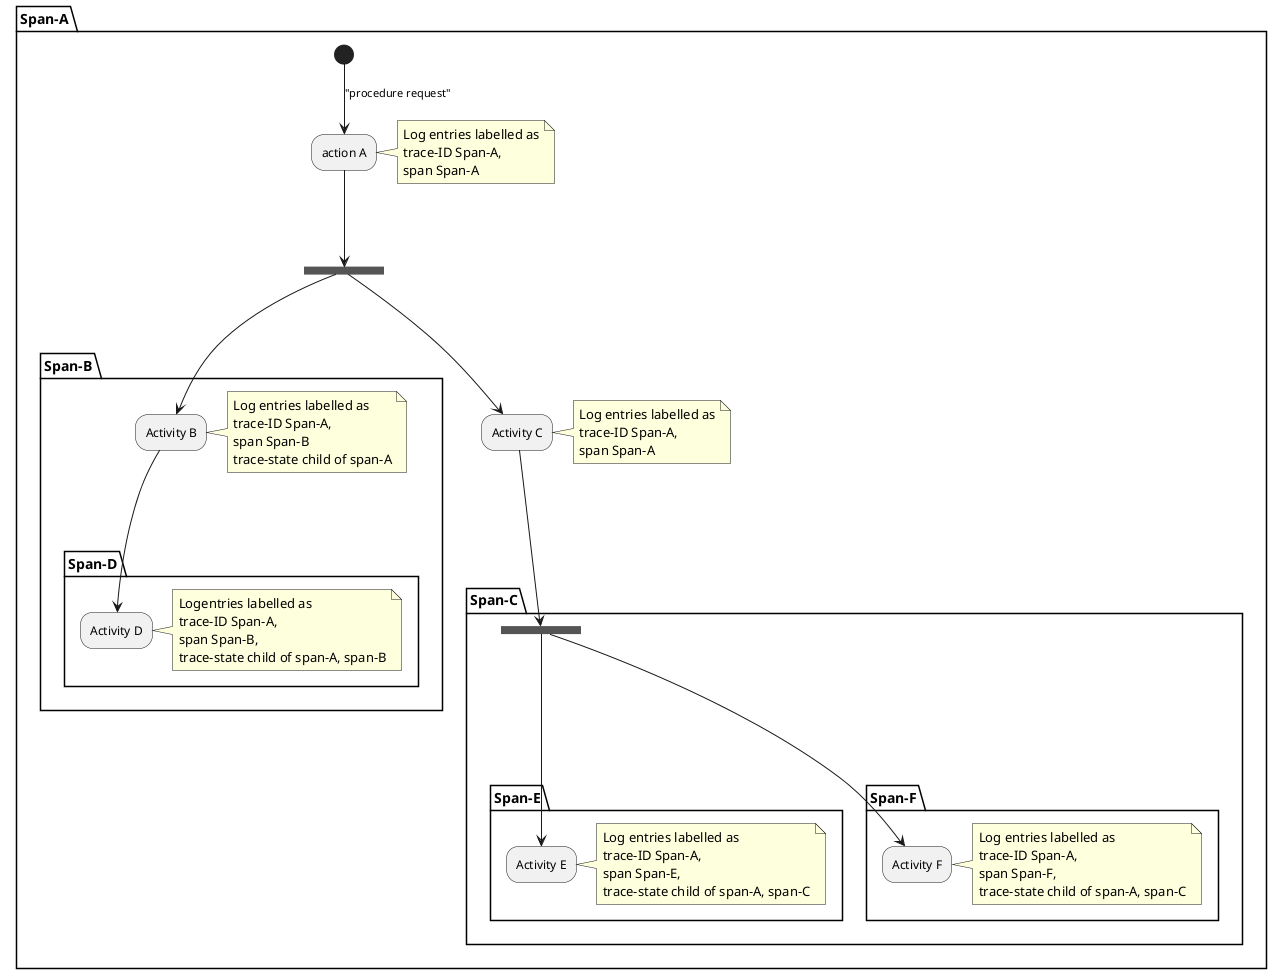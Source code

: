 @startuml
partition Span-A
(*)  -->["procedure request"] "action A"
     note right
     Log entries labelled as
     trace-ID Span-A,
     span Span-A
     end note
  ---> === S1 ===
  partition Span-B {
    ---> "Activity B"
    note right
    Log entries labelled as
    trace-ID Span-A,
    span Span-B
    trace-state child of span-A
    end note
    partition Span-D {
      ---> "Activity D"
      note right
      Logentries labelled as
      trace-ID Span-A,
      span Span-B,
      trace-state child of span-A, span-B
      end note
      }
  }
  === S1 === ---> "Activity C"
  note right
     Log entries labelled as
     trace-ID Span-A,
     span Span-A
  end note
  partition Span-C
    ---> === S2 ===
    partition Span-E {
       === S2 === ---> "Activity E"
       note right
          Log entries labelled as
          trace-ID Span-A,
          span Span-E,
          trace-state child of span-A, span-C
       end note
    }
    partition Span-F {
       === S2 === ---> "Activity F"
       note right
          Log entries labelled as
          trace-ID Span-A,
          span Span-F,
          trace-state child of span-A, span-C
       end note
    }
}

@enduml